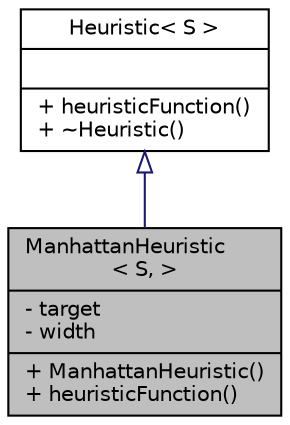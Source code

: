 digraph "ManhattanHeuristic&lt; S, &gt;"
{
 // INTERACTIVE_SVG=YES
 // LATEX_PDF_SIZE
  edge [fontname="Helvetica",fontsize="10",labelfontname="Helvetica",labelfontsize="10"];
  node [fontname="Helvetica",fontsize="10",shape=record];
  Node1 [label="{ManhattanHeuristic\l\< S, \>\n|- target\l- width\l|+ ManhattanHeuristic()\l+ heuristicFunction()\l}",height=0.2,width=0.4,color="black", fillcolor="grey75", style="filled", fontcolor="black",tooltip=" "];
  Node2 -> Node1 [dir="back",color="midnightblue",fontsize="10",style="solid",arrowtail="onormal",fontname="Helvetica"];
  Node2 [label="{Heuristic\< S \>\n||+ heuristicFunction()\l+ ~Heuristic()\l}",height=0.2,width=0.4,color="black", fillcolor="white", style="filled",URL="$classHeuristic.html",tooltip=" "];
}
